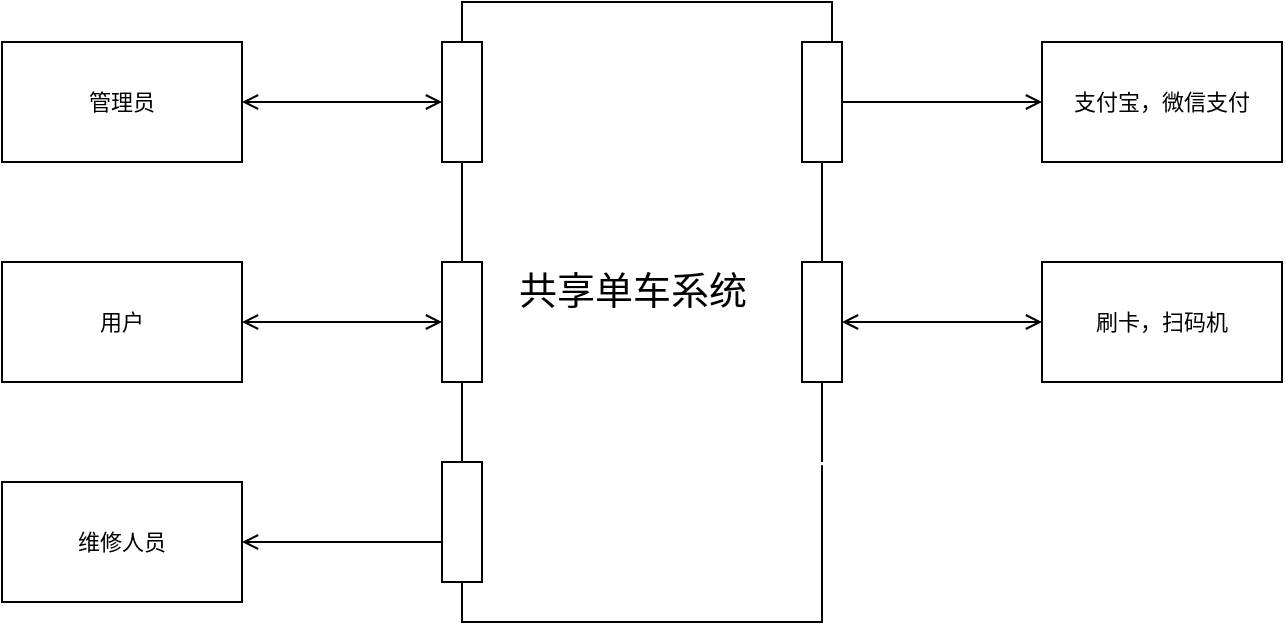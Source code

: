 <mxfile version="22.0.3" type="device">
  <diagram id="kgpKYQtTHZ0yAKxKKP6v" name="Page-1">
    <mxGraphModel dx="1036" dy="614" grid="1" gridSize="10" guides="1" tooltips="1" connect="1" arrows="1" fold="1" page="1" pageScale="1" pageWidth="850" pageHeight="1100" math="0" shadow="0">
      <root>
        <mxCell id="0" />
        <mxCell id="1" parent="0" />
        <mxCell id="DhO9j7rg0feCo3RHNPCE-10" style="rounded=0;orthogonalLoop=1;jettySize=auto;html=1;exitX=0.5;exitY=1;exitDx=0;exitDy=0;entryX=0.5;entryY=0;entryDx=0;entryDy=0;endArrow=none;endFill=0;edgeStyle=orthogonalEdgeStyle;" edge="1" parent="1" source="DhO9j7rg0feCo3RHNPCE-5" target="DhO9j7rg0feCo3RHNPCE-6">
          <mxGeometry relative="1" as="geometry" />
        </mxCell>
        <mxCell id="DhO9j7rg0feCo3RHNPCE-12" style="edgeStyle=orthogonalEdgeStyle;shape=connector;rounded=0;orthogonalLoop=1;jettySize=auto;html=1;exitX=0.5;exitY=0;exitDx=0;exitDy=0;labelBackgroundColor=default;strokeColor=default;align=center;verticalAlign=middle;fontFamily=Helvetica;fontSize=11;fontColor=default;endArrow=none;endFill=0;entryX=0.75;entryY=0;entryDx=0;entryDy=0;" edge="1" parent="1" source="DhO9j7rg0feCo3RHNPCE-5" target="DhO9j7rg0feCo3RHNPCE-7">
          <mxGeometry relative="1" as="geometry">
            <mxPoint x="380" y="240" as="targetPoint" />
          </mxGeometry>
        </mxCell>
        <mxCell id="DhO9j7rg0feCo3RHNPCE-14" style="edgeStyle=orthogonalEdgeStyle;shape=connector;rounded=0;orthogonalLoop=1;jettySize=auto;html=1;exitX=0;exitY=0.5;exitDx=0;exitDy=0;labelBackgroundColor=default;strokeColor=default;align=center;verticalAlign=middle;fontFamily=Helvetica;fontSize=11;fontColor=default;endArrow=open;endFill=0;startArrow=open;startFill=0;" edge="1" parent="1" source="DhO9j7rg0feCo3RHNPCE-5">
          <mxGeometry relative="1" as="geometry">
            <mxPoint x="260" y="320" as="targetPoint" />
          </mxGeometry>
        </mxCell>
        <mxCell id="DhO9j7rg0feCo3RHNPCE-5" value="" style="rounded=0;whiteSpace=wrap;html=1;" vertex="1" parent="1">
          <mxGeometry x="360" y="290" width="20" height="60" as="geometry" />
        </mxCell>
        <mxCell id="DhO9j7rg0feCo3RHNPCE-15" style="edgeStyle=orthogonalEdgeStyle;shape=connector;rounded=0;orthogonalLoop=1;jettySize=auto;html=1;exitX=0;exitY=0.5;exitDx=0;exitDy=0;labelBackgroundColor=default;strokeColor=default;align=center;verticalAlign=middle;fontFamily=Helvetica;fontSize=11;fontColor=default;endArrow=open;endFill=0;startArrow=open;startFill=0;" edge="1" parent="1" source="DhO9j7rg0feCo3RHNPCE-6">
          <mxGeometry relative="1" as="geometry">
            <mxPoint x="260" y="430" as="targetPoint" />
          </mxGeometry>
        </mxCell>
        <mxCell id="DhO9j7rg0feCo3RHNPCE-24" style="edgeStyle=orthogonalEdgeStyle;shape=connector;rounded=0;orthogonalLoop=1;jettySize=auto;html=1;exitX=0.5;exitY=1;exitDx=0;exitDy=0;entryX=0.5;entryY=0;entryDx=0;entryDy=0;labelBackgroundColor=default;strokeColor=default;align=center;verticalAlign=middle;fontFamily=Helvetica;fontSize=11;fontColor=default;endArrow=none;endFill=0;" edge="1" parent="1" source="DhO9j7rg0feCo3RHNPCE-6" target="DhO9j7rg0feCo3RHNPCE-23">
          <mxGeometry relative="1" as="geometry" />
        </mxCell>
        <mxCell id="DhO9j7rg0feCo3RHNPCE-6" value="" style="rounded=0;whiteSpace=wrap;html=1;" vertex="1" parent="1">
          <mxGeometry x="360" y="400" width="20" height="60" as="geometry" />
        </mxCell>
        <mxCell id="DhO9j7rg0feCo3RHNPCE-11" style="edgeStyle=none;shape=connector;rounded=0;orthogonalLoop=1;jettySize=auto;html=1;exitX=0.5;exitY=1;exitDx=0;exitDy=0;entryX=0.5;entryY=0;entryDx=0;entryDy=0;labelBackgroundColor=default;strokeColor=default;align=center;verticalAlign=middle;fontFamily=Helvetica;fontSize=11;fontColor=default;endArrow=none;endFill=0;" edge="1" parent="1" source="DhO9j7rg0feCo3RHNPCE-7" target="DhO9j7rg0feCo3RHNPCE-8">
          <mxGeometry relative="1" as="geometry" />
        </mxCell>
        <mxCell id="DhO9j7rg0feCo3RHNPCE-16" style="edgeStyle=orthogonalEdgeStyle;shape=connector;rounded=0;orthogonalLoop=1;jettySize=auto;html=1;exitX=1;exitY=0.5;exitDx=0;exitDy=0;labelBackgroundColor=default;strokeColor=default;align=center;verticalAlign=middle;fontFamily=Helvetica;fontSize=11;fontColor=default;endArrow=open;endFill=0;startArrow=none;startFill=0;" edge="1" parent="1" source="DhO9j7rg0feCo3RHNPCE-7">
          <mxGeometry relative="1" as="geometry">
            <mxPoint x="660" y="320" as="targetPoint" />
          </mxGeometry>
        </mxCell>
        <mxCell id="DhO9j7rg0feCo3RHNPCE-7" value="" style="rounded=0;whiteSpace=wrap;html=1;" vertex="1" parent="1">
          <mxGeometry x="540" y="290" width="20" height="60" as="geometry" />
        </mxCell>
        <mxCell id="DhO9j7rg0feCo3RHNPCE-17" style="edgeStyle=orthogonalEdgeStyle;shape=connector;rounded=0;orthogonalLoop=1;jettySize=auto;html=1;exitX=1;exitY=0.5;exitDx=0;exitDy=0;labelBackgroundColor=default;strokeColor=default;align=center;verticalAlign=middle;fontFamily=Helvetica;fontSize=11;fontColor=default;endArrow=open;endFill=0;startArrow=open;startFill=0;" edge="1" parent="1" source="DhO9j7rg0feCo3RHNPCE-8">
          <mxGeometry relative="1" as="geometry">
            <mxPoint x="660" y="430" as="targetPoint" />
          </mxGeometry>
        </mxCell>
        <mxCell id="DhO9j7rg0feCo3RHNPCE-26" style="edgeStyle=orthogonalEdgeStyle;shape=connector;rounded=0;orthogonalLoop=1;jettySize=auto;html=1;exitX=0.5;exitY=1;exitDx=0;exitDy=0;entryX=0.5;entryY=0;entryDx=0;entryDy=0;labelBackgroundColor=default;strokeColor=default;align=center;verticalAlign=middle;fontFamily=Helvetica;fontSize=11;fontColor=default;endArrow=none;endFill=0;" edge="1" parent="1" source="DhO9j7rg0feCo3RHNPCE-8">
          <mxGeometry relative="1" as="geometry">
            <mxPoint x="550" y="500" as="targetPoint" />
          </mxGeometry>
        </mxCell>
        <mxCell id="DhO9j7rg0feCo3RHNPCE-8" value="" style="rounded=0;whiteSpace=wrap;html=1;" vertex="1" parent="1">
          <mxGeometry x="540" y="400" width="20" height="60" as="geometry" />
        </mxCell>
        <mxCell id="DhO9j7rg0feCo3RHNPCE-18" value="管理员" style="rounded=0;whiteSpace=wrap;html=1;fontFamily=Helvetica;fontSize=11;fontColor=default;" vertex="1" parent="1">
          <mxGeometry x="140" y="290" width="120" height="60" as="geometry" />
        </mxCell>
        <mxCell id="DhO9j7rg0feCo3RHNPCE-20" value="用户" style="rounded=0;whiteSpace=wrap;html=1;fontFamily=Helvetica;fontSize=11;fontColor=default;" vertex="1" parent="1">
          <mxGeometry x="140" y="400" width="120" height="60" as="geometry" />
        </mxCell>
        <mxCell id="DhO9j7rg0feCo3RHNPCE-21" value="支付宝，微信支付" style="rounded=0;whiteSpace=wrap;html=1;fontFamily=Helvetica;fontSize=11;fontColor=default;" vertex="1" parent="1">
          <mxGeometry x="660" y="290" width="120" height="60" as="geometry" />
        </mxCell>
        <mxCell id="DhO9j7rg0feCo3RHNPCE-22" value="刷卡，扫码机" style="rounded=0;whiteSpace=wrap;html=1;fontFamily=Helvetica;fontSize=11;fontColor=default;" vertex="1" parent="1">
          <mxGeometry x="660" y="400" width="120" height="60" as="geometry" />
        </mxCell>
        <mxCell id="DhO9j7rg0feCo3RHNPCE-27" style="edgeStyle=orthogonalEdgeStyle;shape=connector;rounded=0;orthogonalLoop=1;jettySize=auto;html=1;exitX=0.5;exitY=1;exitDx=0;exitDy=0;labelBackgroundColor=default;strokeColor=default;align=center;verticalAlign=middle;fontFamily=Helvetica;fontSize=11;fontColor=default;endArrow=none;endFill=0;" edge="1" parent="1" source="DhO9j7rg0feCo3RHNPCE-23">
          <mxGeometry relative="1" as="geometry">
            <mxPoint x="550" y="501.6" as="targetPoint" />
            <Array as="points">
              <mxPoint x="370" y="580" />
              <mxPoint x="550" y="580" />
            </Array>
          </mxGeometry>
        </mxCell>
        <mxCell id="DhO9j7rg0feCo3RHNPCE-29" style="edgeStyle=orthogonalEdgeStyle;shape=connector;rounded=0;orthogonalLoop=1;jettySize=auto;html=1;exitX=0;exitY=0.5;exitDx=0;exitDy=0;entryX=1;entryY=0.5;entryDx=0;entryDy=0;labelBackgroundColor=default;strokeColor=default;align=center;verticalAlign=middle;fontFamily=Helvetica;fontSize=11;fontColor=default;endArrow=open;endFill=0;" edge="1" parent="1" source="DhO9j7rg0feCo3RHNPCE-23" target="DhO9j7rg0feCo3RHNPCE-28">
          <mxGeometry relative="1" as="geometry">
            <Array as="points">
              <mxPoint x="360" y="540" />
            </Array>
          </mxGeometry>
        </mxCell>
        <mxCell id="DhO9j7rg0feCo3RHNPCE-23" value="" style="rounded=0;whiteSpace=wrap;html=1;fontFamily=Helvetica;fontSize=11;fontColor=default;" vertex="1" parent="1">
          <mxGeometry x="360" y="500" width="20" height="60" as="geometry" />
        </mxCell>
        <mxCell id="DhO9j7rg0feCo3RHNPCE-28" value="维修人员" style="rounded=0;whiteSpace=wrap;html=1;fontFamily=Helvetica;fontSize=11;fontColor=default;" vertex="1" parent="1">
          <mxGeometry x="140" y="510" width="120" height="60" as="geometry" />
        </mxCell>
        <mxCell id="DhO9j7rg0feCo3RHNPCE-30" value="&lt;font style=&quot;font-size: 19px;&quot;&gt;共享单车系统&lt;/font&gt;" style="text;html=1;align=center;verticalAlign=middle;resizable=0;points=[];autosize=1;strokeColor=none;fillColor=none;fontSize=11;fontFamily=Helvetica;fontColor=default;" vertex="1" parent="1">
          <mxGeometry x="385" y="395" width="140" height="40" as="geometry" />
        </mxCell>
      </root>
    </mxGraphModel>
  </diagram>
</mxfile>
